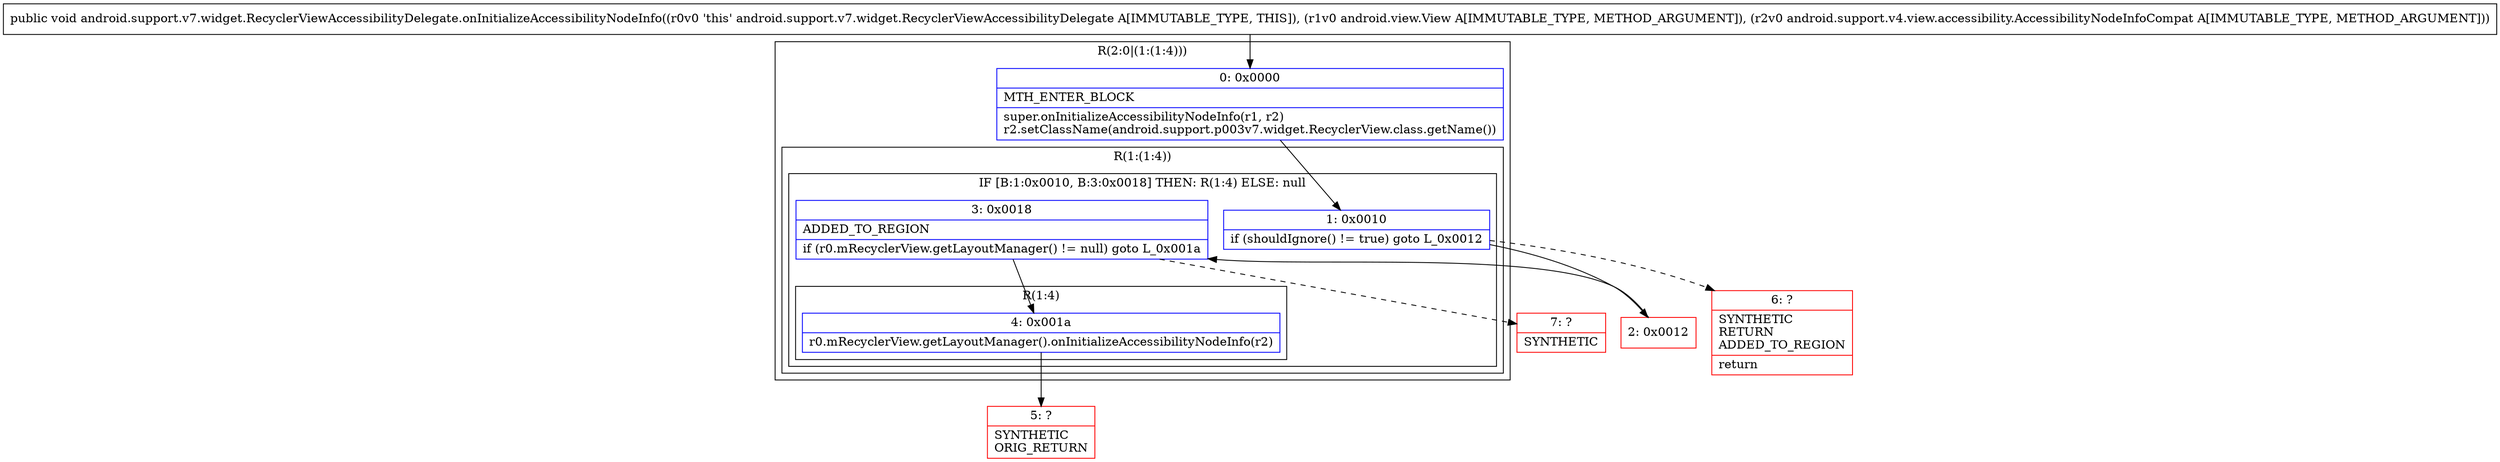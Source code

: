 digraph "CFG forandroid.support.v7.widget.RecyclerViewAccessibilityDelegate.onInitializeAccessibilityNodeInfo(Landroid\/view\/View;Landroid\/support\/v4\/view\/accessibility\/AccessibilityNodeInfoCompat;)V" {
subgraph cluster_Region_1607979450 {
label = "R(2:0|(1:(1:4)))";
node [shape=record,color=blue];
Node_0 [shape=record,label="{0\:\ 0x0000|MTH_ENTER_BLOCK\l|super.onInitializeAccessibilityNodeInfo(r1, r2)\lr2.setClassName(android.support.p003v7.widget.RecyclerView.class.getName())\l}"];
subgraph cluster_Region_822683300 {
label = "R(1:(1:4))";
node [shape=record,color=blue];
subgraph cluster_IfRegion_1579498733 {
label = "IF [B:1:0x0010, B:3:0x0018] THEN: R(1:4) ELSE: null";
node [shape=record,color=blue];
Node_1 [shape=record,label="{1\:\ 0x0010|if (shouldIgnore() != true) goto L_0x0012\l}"];
Node_3 [shape=record,label="{3\:\ 0x0018|ADDED_TO_REGION\l|if (r0.mRecyclerView.getLayoutManager() != null) goto L_0x001a\l}"];
subgraph cluster_Region_1744143908 {
label = "R(1:4)";
node [shape=record,color=blue];
Node_4 [shape=record,label="{4\:\ 0x001a|r0.mRecyclerView.getLayoutManager().onInitializeAccessibilityNodeInfo(r2)\l}"];
}
}
}
}
Node_2 [shape=record,color=red,label="{2\:\ 0x0012}"];
Node_5 [shape=record,color=red,label="{5\:\ ?|SYNTHETIC\lORIG_RETURN\l}"];
Node_6 [shape=record,color=red,label="{6\:\ ?|SYNTHETIC\lRETURN\lADDED_TO_REGION\l|return\l}"];
Node_7 [shape=record,color=red,label="{7\:\ ?|SYNTHETIC\l}"];
MethodNode[shape=record,label="{public void android.support.v7.widget.RecyclerViewAccessibilityDelegate.onInitializeAccessibilityNodeInfo((r0v0 'this' android.support.v7.widget.RecyclerViewAccessibilityDelegate A[IMMUTABLE_TYPE, THIS]), (r1v0 android.view.View A[IMMUTABLE_TYPE, METHOD_ARGUMENT]), (r2v0 android.support.v4.view.accessibility.AccessibilityNodeInfoCompat A[IMMUTABLE_TYPE, METHOD_ARGUMENT])) }"];
MethodNode -> Node_0;
Node_0 -> Node_1;
Node_1 -> Node_2;
Node_1 -> Node_6[style=dashed];
Node_3 -> Node_4;
Node_3 -> Node_7[style=dashed];
Node_4 -> Node_5;
Node_2 -> Node_3;
}

